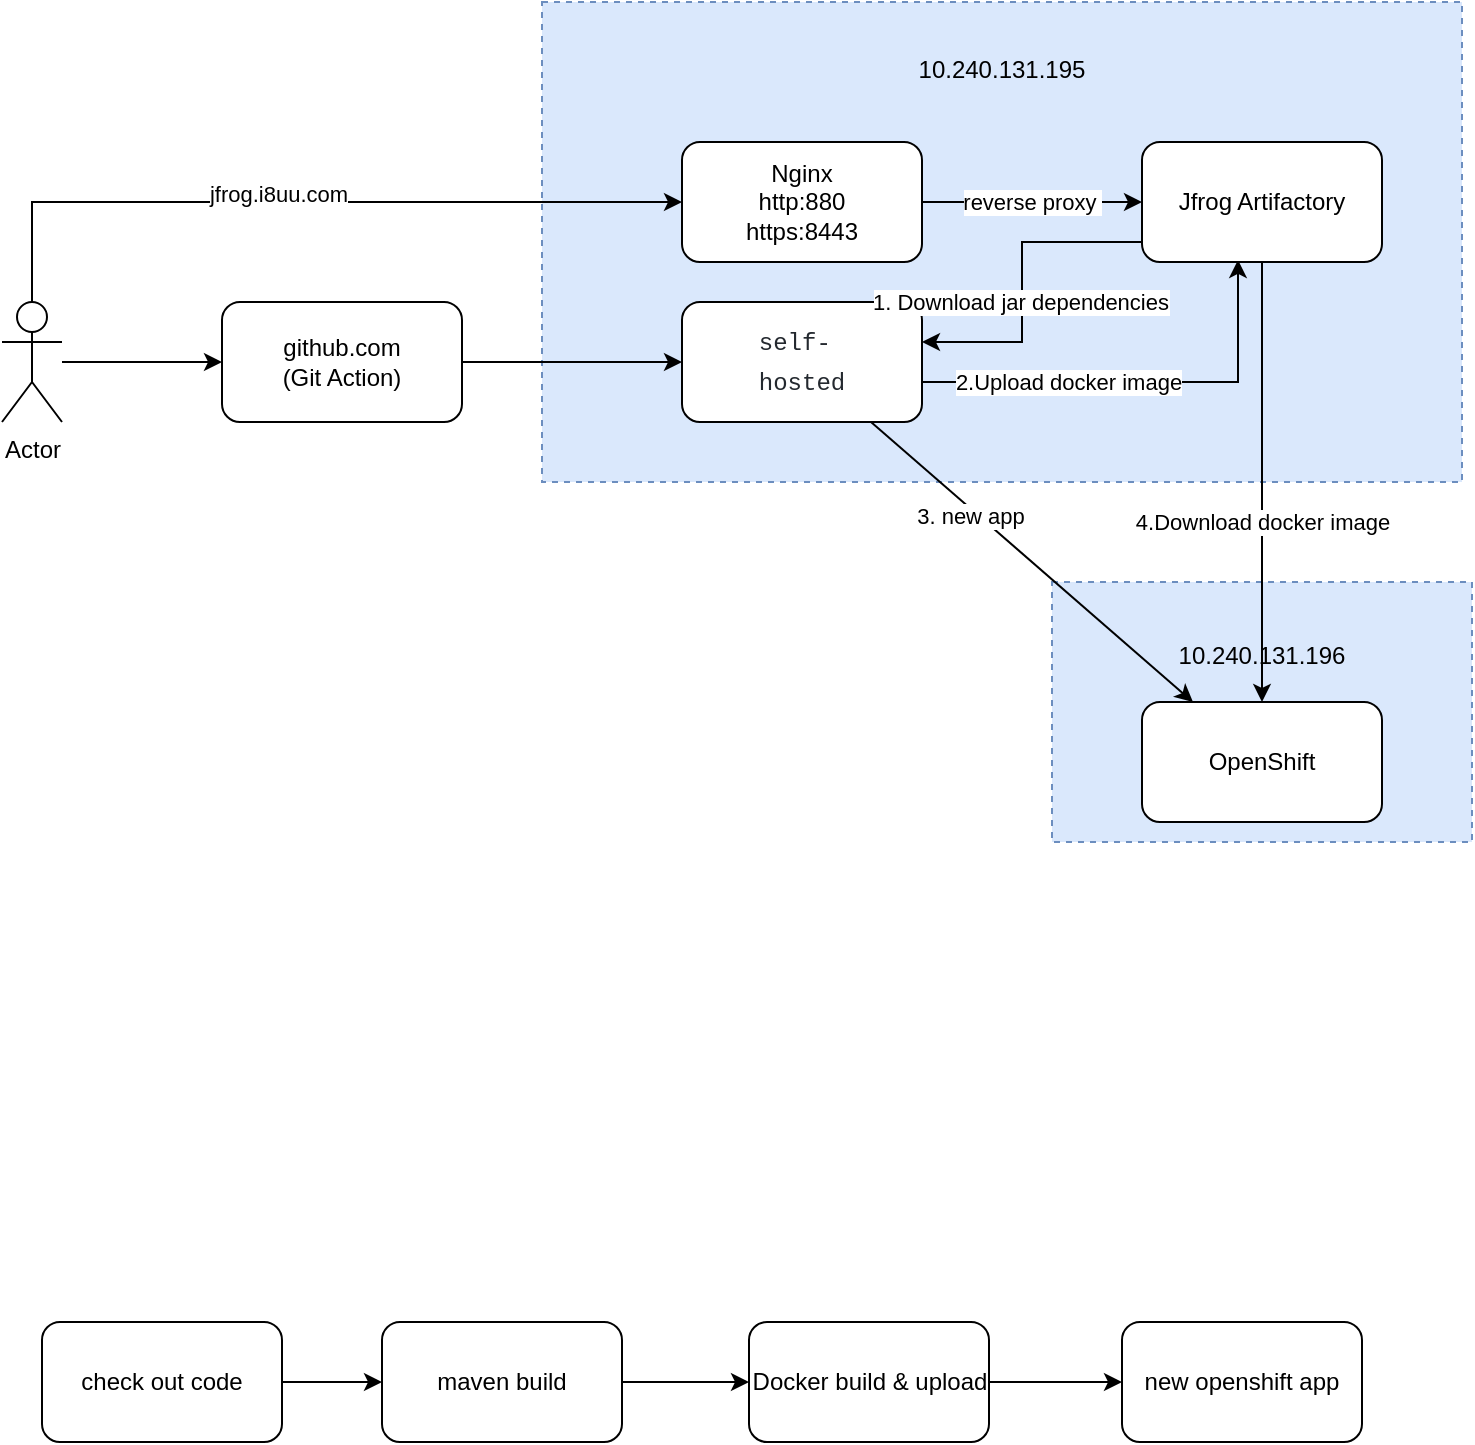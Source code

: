 <mxfile version="18.1.3" type="github">
  <diagram id="k2VMT_UPC6N6cQDo78Fb" name="Page-1">
    <mxGraphModel dx="1422" dy="786" grid="1" gridSize="10" guides="1" tooltips="1" connect="1" arrows="1" fold="1" page="1" pageScale="1" pageWidth="827" pageHeight="1169" math="0" shadow="0">
      <root>
        <mxCell id="0" />
        <mxCell id="1" parent="0" />
        <mxCell id="c8VPz_tVHVszGVSgNp-8-7" value="10.240.131.196&lt;br&gt;&lt;br&gt;&lt;br&gt;&lt;br&gt;&lt;br&gt;" style="rounded=0;whiteSpace=wrap;html=1;dashed=1;fillColor=#dae8fc;strokeColor=#6c8ebf;" vertex="1" parent="1">
          <mxGeometry x="565" y="320" width="210" height="130" as="geometry" />
        </mxCell>
        <mxCell id="c8VPz_tVHVszGVSgNp-8-5" value="10.240.131.195&lt;br&gt;&lt;br&gt;&lt;br&gt;&lt;br&gt;&lt;br&gt;&lt;br&gt;&lt;br&gt;&lt;br&gt;&lt;br&gt;&lt;br&gt;&lt;br&gt;&lt;br&gt;&lt;br&gt;" style="rounded=0;whiteSpace=wrap;html=1;dashed=1;fillColor=#dae8fc;strokeColor=#6c8ebf;" vertex="1" parent="1">
          <mxGeometry x="310" y="30" width="460" height="240" as="geometry" />
        </mxCell>
        <mxCell id="c8VPz_tVHVszGVSgNp-8-24" style="edgeStyle=orthogonalEdgeStyle;rounded=0;orthogonalLoop=1;jettySize=auto;html=1;entryX=0.4;entryY=0.983;entryDx=0;entryDy=0;entryPerimeter=0;" edge="1" parent="1" source="jDF254P2nWyJRFw_iBVI-2" target="c8VPz_tVHVszGVSgNp-8-2">
          <mxGeometry relative="1" as="geometry">
            <Array as="points">
              <mxPoint x="658" y="220" />
            </Array>
          </mxGeometry>
        </mxCell>
        <mxCell id="c8VPz_tVHVszGVSgNp-8-26" value="2.Upload docker image" style="edgeLabel;html=1;align=center;verticalAlign=middle;resizable=0;points=[];" vertex="1" connectable="0" parent="c8VPz_tVHVszGVSgNp-8-24">
          <mxGeometry x="-0.512" y="-2" relative="1" as="geometry">
            <mxPoint x="19" y="-2" as="offset" />
          </mxGeometry>
        </mxCell>
        <mxCell id="jDF254P2nWyJRFw_iBVI-2" value="&lt;table style=&quot;border-spacing: 0px; border-collapse: collapse; tab-size: 8; color: rgb(36, 41, 47); font-family: -apple-system, BlinkMacSystemFont, &amp;quot;Segoe UI&amp;quot;, Helvetica, Arial, sans-serif, &amp;quot;Apple Color Emoji&amp;quot;, &amp;quot;Segoe UI Emoji&amp;quot;; font-size: 14px; text-align: start; background-color: rgb(255, 255, 255);&quot; data-tagsearch-path=&quot;.github/workflows/WithPrivateServerCICD.yml&quot; data-tagsearch-lang=&quot;YAML&quot; data-paste-markdown-skip=&quot;&quot; data-tab-size=&quot;8&quot; class=&quot;highlight tab-size js-file-line-container js-code-nav-container js-tagsearch-file&quot;&gt;&lt;tbody style=&quot;box-sizing: border-box;&quot;&gt;&lt;tr style=&quot;box-sizing: border-box;&quot;&gt;&lt;/tr&gt;&lt;tr style=&quot;box-sizing: border-box; background-color: transparent;&quot;&gt;&lt;td style=&quot;box-sizing: border-box; padding: 0px 10px; position: relative; line-height: 20px; vertical-align: top; overflow: visible; font-family: ui-monospace, SFMono-Regular, &amp;quot;SF Mono&amp;quot;, Menlo, Consolas, &amp;quot;Liberation Mono&amp;quot;, monospace; font-size: 12px; color: var(--color-fg-default); overflow-wrap: normal;&quot; class=&quot;blob-code blob-code-inner js-file-line&quot; id=&quot;LC12&quot;&gt;&lt;span style=&quot;box-sizing: border-box; color: var(--color-prettylights-syntax-string);&quot; class=&quot;pl-s&quot;&gt;self-hosted&lt;/span&gt;&lt;/td&gt;&lt;/tr&gt;&lt;tr style=&quot;box-sizing: border-box;&quot;&gt;&lt;td style=&quot;box-sizing: border-box; padding: 0px 10px; position: relative; width: 50px; min-width: 50px; font-family: ui-monospace, SFMono-Regular, &amp;quot;SF Mono&amp;quot;, Menlo, Consolas, &amp;quot;Liberation Mono&amp;quot;, monospace; font-size: 12px; line-height: 20px; color: var(--color-fg-subtle); text-align: right; vertical-align: top; cursor: pointer; user-select: none;&quot; data-line-number=&quot;13&quot; class=&quot;blob-num js-line-number js-code-nav-line-number js-blob-rnum&quot; id=&quot;L13&quot;&gt;&lt;/td&gt;&lt;/tr&gt;&lt;/tbody&gt;&lt;/table&gt;" style="rounded=1;whiteSpace=wrap;html=1;" parent="1" vertex="1">
          <mxGeometry x="380" y="180" width="120" height="60" as="geometry" />
        </mxCell>
        <mxCell id="c8VPz_tVHVszGVSgNp-8-9" style="edgeStyle=orthogonalEdgeStyle;rounded=0;orthogonalLoop=1;jettySize=auto;html=1;" edge="1" parent="1" source="jDF254P2nWyJRFw_iBVI-3" target="jDF254P2nWyJRFw_iBVI-5">
          <mxGeometry relative="1" as="geometry" />
        </mxCell>
        <mxCell id="c8VPz_tVHVszGVSgNp-8-12" style="edgeStyle=orthogonalEdgeStyle;rounded=0;orthogonalLoop=1;jettySize=auto;html=1;entryX=0;entryY=0.5;entryDx=0;entryDy=0;" edge="1" parent="1" source="jDF254P2nWyJRFw_iBVI-3" target="c8VPz_tVHVszGVSgNp-8-4">
          <mxGeometry relative="1" as="geometry">
            <Array as="points">
              <mxPoint x="55" y="130" />
            </Array>
          </mxGeometry>
        </mxCell>
        <mxCell id="c8VPz_tVHVszGVSgNp-8-13" value="jfrog.i8uu.com" style="edgeLabel;html=1;align=center;verticalAlign=middle;resizable=0;points=[];" vertex="1" connectable="0" parent="c8VPz_tVHVszGVSgNp-8-12">
          <mxGeometry x="-0.077" y="4" relative="1" as="geometry">
            <mxPoint as="offset" />
          </mxGeometry>
        </mxCell>
        <mxCell id="jDF254P2nWyJRFw_iBVI-3" value="Actor" style="shape=umlActor;verticalLabelPosition=bottom;verticalAlign=top;html=1;outlineConnect=0;" parent="1" vertex="1">
          <mxGeometry x="40" y="180" width="30" height="60" as="geometry" />
        </mxCell>
        <mxCell id="c8VPz_tVHVszGVSgNp-8-1" style="edgeStyle=orthogonalEdgeStyle;rounded=0;orthogonalLoop=1;jettySize=auto;html=1;" edge="1" parent="1" source="jDF254P2nWyJRFw_iBVI-5" target="jDF254P2nWyJRFw_iBVI-2">
          <mxGeometry relative="1" as="geometry" />
        </mxCell>
        <mxCell id="jDF254P2nWyJRFw_iBVI-5" value="github.com&lt;br&gt;(Git Action)" style="rounded=1;whiteSpace=wrap;html=1;" parent="1" vertex="1">
          <mxGeometry x="150" y="180" width="120" height="60" as="geometry" />
        </mxCell>
        <mxCell id="c8VPz_tVHVszGVSgNp-8-22" style="edgeStyle=orthogonalEdgeStyle;rounded=0;orthogonalLoop=1;jettySize=auto;html=1;" edge="1" parent="1" source="c8VPz_tVHVszGVSgNp-8-2" target="jDF254P2nWyJRFw_iBVI-2">
          <mxGeometry relative="1" as="geometry">
            <Array as="points">
              <mxPoint x="550" y="150" />
              <mxPoint x="550" y="200" />
            </Array>
          </mxGeometry>
        </mxCell>
        <mxCell id="c8VPz_tVHVszGVSgNp-8-23" value="1. Download jar dependencies" style="edgeLabel;html=1;align=center;verticalAlign=middle;resizable=0;points=[];" vertex="1" connectable="0" parent="c8VPz_tVHVszGVSgNp-8-22">
          <mxGeometry x="0.347" y="-1" relative="1" as="geometry">
            <mxPoint y="-18" as="offset" />
          </mxGeometry>
        </mxCell>
        <mxCell id="c8VPz_tVHVszGVSgNp-8-2" value="Jfrog Artifactory" style="rounded=1;whiteSpace=wrap;html=1;" vertex="1" parent="1">
          <mxGeometry x="610" y="100" width="120" height="60" as="geometry" />
        </mxCell>
        <mxCell id="c8VPz_tVHVszGVSgNp-8-3" value="OpenShift" style="rounded=1;whiteSpace=wrap;html=1;" vertex="1" parent="1">
          <mxGeometry x="610" y="380" width="120" height="60" as="geometry" />
        </mxCell>
        <mxCell id="c8VPz_tVHVszGVSgNp-8-8" style="edgeStyle=orthogonalEdgeStyle;rounded=0;orthogonalLoop=1;jettySize=auto;html=1;" edge="1" parent="1" source="c8VPz_tVHVszGVSgNp-8-4" target="c8VPz_tVHVszGVSgNp-8-2">
          <mxGeometry relative="1" as="geometry" />
        </mxCell>
        <mxCell id="c8VPz_tVHVszGVSgNp-8-29" value="reverse proxy&amp;nbsp;" style="edgeLabel;html=1;align=center;verticalAlign=middle;resizable=0;points=[];" vertex="1" connectable="0" parent="c8VPz_tVHVszGVSgNp-8-8">
          <mxGeometry x="-0.218" y="1" relative="1" as="geometry">
            <mxPoint x="12" y="1" as="offset" />
          </mxGeometry>
        </mxCell>
        <mxCell id="c8VPz_tVHVszGVSgNp-8-4" value="Nginx&lt;br&gt;http:880&lt;br&gt;https:8443" style="rounded=1;whiteSpace=wrap;html=1;" vertex="1" parent="1">
          <mxGeometry x="380" y="100" width="120" height="60" as="geometry" />
        </mxCell>
        <mxCell id="c8VPz_tVHVszGVSgNp-8-17" value="" style="endArrow=classic;html=1;rounded=0;" edge="1" parent="1" source="jDF254P2nWyJRFw_iBVI-2" target="c8VPz_tVHVszGVSgNp-8-3">
          <mxGeometry width="50" height="50" relative="1" as="geometry">
            <mxPoint x="450" y="370" as="sourcePoint" />
            <mxPoint x="500" y="320" as="targetPoint" />
          </mxGeometry>
        </mxCell>
        <mxCell id="c8VPz_tVHVszGVSgNp-8-18" value="3. new app" style="edgeLabel;html=1;align=center;verticalAlign=middle;resizable=0;points=[];" vertex="1" connectable="0" parent="c8VPz_tVHVszGVSgNp-8-17">
          <mxGeometry x="-0.359" y="-3" relative="1" as="geometry">
            <mxPoint as="offset" />
          </mxGeometry>
        </mxCell>
        <mxCell id="c8VPz_tVHVszGVSgNp-8-19" value="" style="endArrow=classic;html=1;rounded=0;exitX=0.5;exitY=1;exitDx=0;exitDy=0;" edge="1" parent="1" source="c8VPz_tVHVszGVSgNp-8-2" target="c8VPz_tVHVszGVSgNp-8-3">
          <mxGeometry width="50" height="50" relative="1" as="geometry">
            <mxPoint x="390" y="220" as="sourcePoint" />
            <mxPoint x="440" y="170" as="targetPoint" />
          </mxGeometry>
        </mxCell>
        <mxCell id="c8VPz_tVHVszGVSgNp-8-27" value="4.Download docker image" style="edgeLabel;html=1;align=center;verticalAlign=middle;resizable=0;points=[];" vertex="1" connectable="0" parent="c8VPz_tVHVszGVSgNp-8-19">
          <mxGeometry x="-0.236" relative="1" as="geometry">
            <mxPoint y="46" as="offset" />
          </mxGeometry>
        </mxCell>
        <mxCell id="c8VPz_tVHVszGVSgNp-8-32" style="edgeStyle=orthogonalEdgeStyle;rounded=0;orthogonalLoop=1;jettySize=auto;html=1;" edge="1" parent="1" source="c8VPz_tVHVszGVSgNp-8-30" target="c8VPz_tVHVszGVSgNp-8-31">
          <mxGeometry relative="1" as="geometry" />
        </mxCell>
        <mxCell id="c8VPz_tVHVszGVSgNp-8-30" value="check out code" style="rounded=1;whiteSpace=wrap;html=1;" vertex="1" parent="1">
          <mxGeometry x="60" y="690" width="120" height="60" as="geometry" />
        </mxCell>
        <mxCell id="c8VPz_tVHVszGVSgNp-8-35" style="edgeStyle=orthogonalEdgeStyle;rounded=0;orthogonalLoop=1;jettySize=auto;html=1;entryX=0;entryY=0.5;entryDx=0;entryDy=0;" edge="1" parent="1" source="c8VPz_tVHVszGVSgNp-8-31" target="c8VPz_tVHVszGVSgNp-8-33">
          <mxGeometry relative="1" as="geometry" />
        </mxCell>
        <mxCell id="c8VPz_tVHVszGVSgNp-8-31" value="maven build" style="rounded=1;whiteSpace=wrap;html=1;" vertex="1" parent="1">
          <mxGeometry x="230" y="690" width="120" height="60" as="geometry" />
        </mxCell>
        <mxCell id="c8VPz_tVHVszGVSgNp-8-36" style="edgeStyle=orthogonalEdgeStyle;rounded=0;orthogonalLoop=1;jettySize=auto;html=1;entryX=0;entryY=0.5;entryDx=0;entryDy=0;" edge="1" parent="1" source="c8VPz_tVHVszGVSgNp-8-33" target="c8VPz_tVHVszGVSgNp-8-34">
          <mxGeometry relative="1" as="geometry" />
        </mxCell>
        <mxCell id="c8VPz_tVHVszGVSgNp-8-33" value="Docker build &amp;amp; upload" style="rounded=1;whiteSpace=wrap;html=1;" vertex="1" parent="1">
          <mxGeometry x="413.5" y="690" width="120" height="60" as="geometry" />
        </mxCell>
        <mxCell id="c8VPz_tVHVszGVSgNp-8-34" value="new openshift app" style="rounded=1;whiteSpace=wrap;html=1;" vertex="1" parent="1">
          <mxGeometry x="600" y="690" width="120" height="60" as="geometry" />
        </mxCell>
      </root>
    </mxGraphModel>
  </diagram>
</mxfile>
